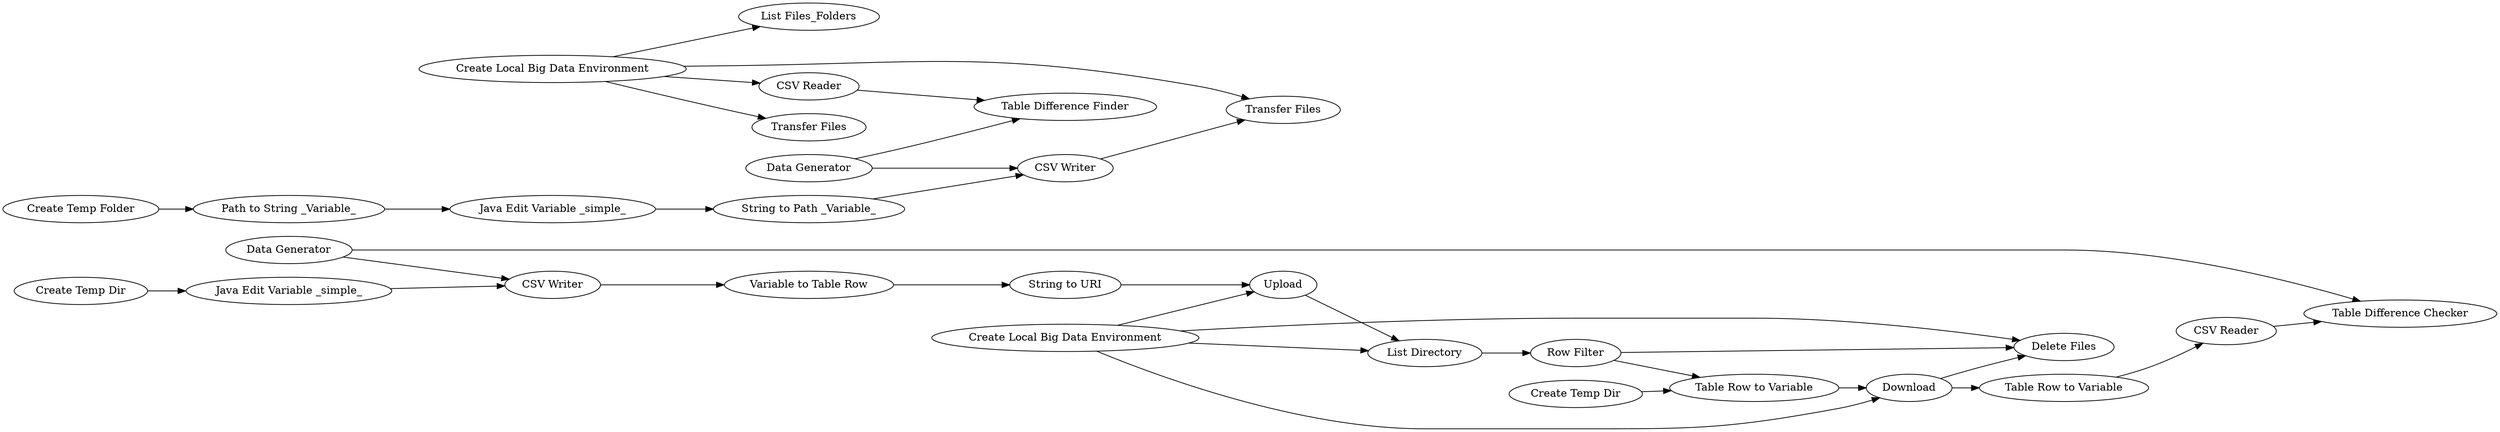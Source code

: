 digraph {
	"-8787805741182242170_61" [label="Table Row to Variable"]
	"-8787805741182242170_218" [label="List Files_Folders"]
	"-8787805741182242170_212" [label="CSV Writer"]
	"-8787805741182242170_224" [label="Transfer Files"]
	"-4460146280310110967_213" [label="Java Edit Variable _simple_"]
	"-8787805741182242170_41" [label="Java Edit Variable _simple_"]
	"-8787805741182242170_50" [label="Table Difference Checker"]
	"-8787805741182242170_60" [label="Row Filter"]
	"-8787805741182242170_56" [label="Create Local Big Data Environment"]
	"-8787805741182242170_221" [label="CSV Reader"]
	"-4460146280310110967_210" [label="Create Temp Folder"]
	"-8787805741182242170_52" [label="CSV Writer"]
	"-8787805741182242170_45" [label=Download]
	"-8787805741182242170_38" [label="Data Generator"]
	"-4460146280310110967_214" [label="Path to String _Variable_"]
	"-8787805741182242170_49" [label="CSV Reader"]
	"-8787805741182242170_53" [label="Create Temp Dir"]
	"-8787805741182242170_51" [label="Delete Files"]
	"-8787805741182242170_223" [label="Table Difference Finder"]
	"-8787805741182242170_44" [label="List Directory"]
	"-8787805741182242170_62" [label="Create Local Big Data Environment"]
	"-4460146280310110967_215" [label="String to Path _Variable_"]
	"-8787805741182242170_54" [label=Upload]
	"-8787805741182242170_59" [label="Table Row to Variable"]
	"-8787805741182242170_43" [label="String to URI"]
	"-8787805741182242170_225" [label="Transfer Files"]
	"-8787805741182242170_47" [label="Create Temp Dir"]
	"-8787805741182242170_211" [label="Data Generator"]
	"-8787805741182242170_57" [label="Variable to Table Row"]
	"-8787805741182242170_38" -> "-8787805741182242170_50"
	"-8787805741182242170_60" -> "-8787805741182242170_59"
	"-8787805741182242170_47" -> "-8787805741182242170_59"
	"-8787805741182242170_221" -> "-8787805741182242170_223"
	"-8787805741182242170_53" -> "-8787805741182242170_41"
	"-8787805741182242170_52" -> "-8787805741182242170_57"
	"-8787805741182242170_56" -> "-8787805741182242170_51"
	"-8787805741182242170_62" -> "-8787805741182242170_221"
	"-8787805741182242170_62" -> "-8787805741182242170_225"
	"-8787805741182242170_211" -> "-8787805741182242170_223"
	"-8787805741182242170_61" -> "-8787805741182242170_49"
	"-8787805741182242170_45" -> "-8787805741182242170_61"
	"-8787805741182242170_45" -> "-8787805741182242170_51"
	"-4460146280310110967_210" -> "-4460146280310110967_214"
	"-8787805741182242170_57" -> "-8787805741182242170_43"
	"-8787805741182242170_44" -> "-8787805741182242170_60"
	"-4460146280310110967_213" -> "-4460146280310110967_215"
	"-8787805741182242170_59" -> "-8787805741182242170_45"
	"-8787805741182242170_56" -> "-8787805741182242170_44"
	"-8787805741182242170_56" -> "-8787805741182242170_45"
	"-8787805741182242170_56" -> "-8787805741182242170_54"
	"-8787805741182242170_38" -> "-8787805741182242170_52"
	"-8787805741182242170_60" -> "-8787805741182242170_51"
	"-4460146280310110967_214" -> "-4460146280310110967_213"
	"-8787805741182242170_211" -> "-8787805741182242170_212"
	"-8787805741182242170_43" -> "-8787805741182242170_54"
	"-8787805741182242170_49" -> "-8787805741182242170_50"
	"-8787805741182242170_62" -> "-8787805741182242170_218"
	"-8787805741182242170_41" -> "-8787805741182242170_52"
	"-4460146280310110967_215" -> "-8787805741182242170_212"
	"-8787805741182242170_62" -> "-8787805741182242170_224"
	"-8787805741182242170_212" -> "-8787805741182242170_224"
	"-8787805741182242170_54" -> "-8787805741182242170_44"
	rankdir=LR
}
